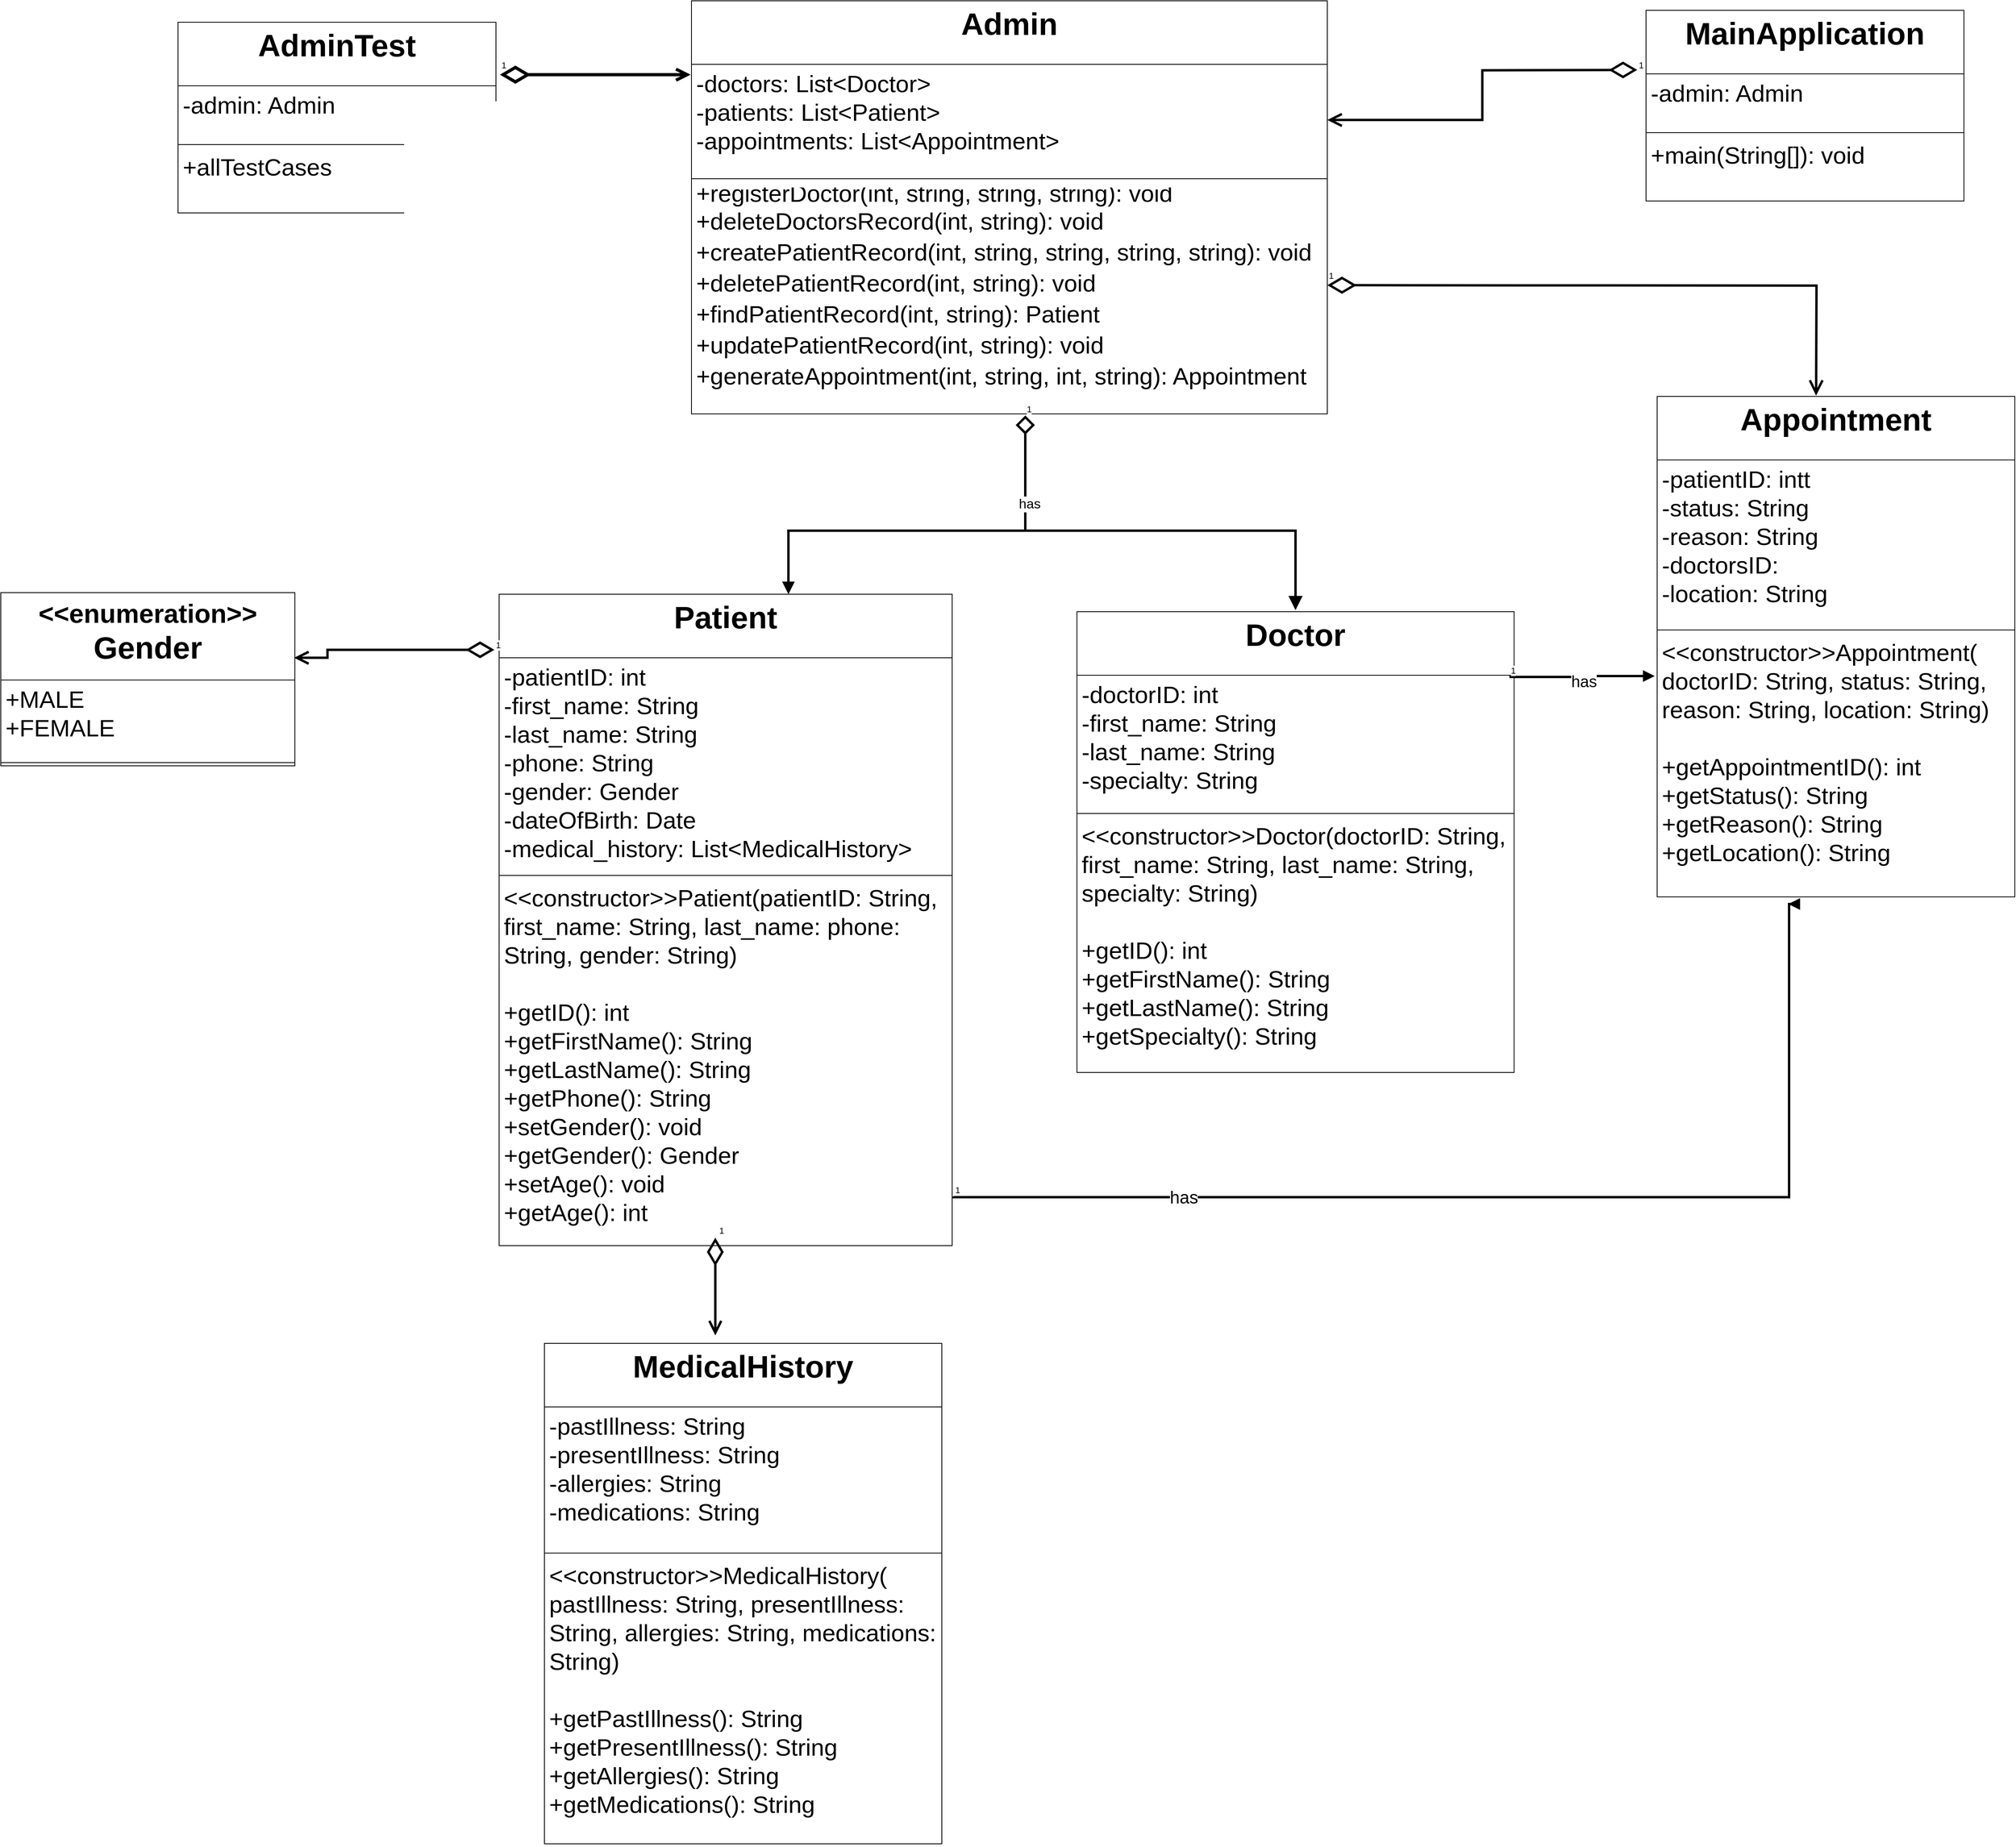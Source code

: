 <mxfile version="28.0.6">
  <diagram name="Page-1" id="J2zLXvxJhFB4ckLcYYrb">
    <mxGraphModel dx="2733" dy="1363" grid="1" gridSize="10" guides="1" tooltips="1" connect="1" arrows="1" fold="1" page="1" pageScale="1" pageWidth="3300" pageHeight="4681" math="0" shadow="0">
      <root>
        <mxCell id="0" />
        <mxCell id="1" parent="0" />
        <mxCell id="8I1eHJvkZhXGbgT1l1Rw-7" value="&lt;font style=&quot;font-size: 39px;&quot;&gt;Admin&lt;/font&gt;" style="swimlane;fontStyle=1;align=center;verticalAlign=top;childLayout=stackLayout;horizontal=1;startSize=80;horizontalStack=0;resizeParent=1;resizeParentMax=0;resizeLast=0;collapsible=1;marginBottom=0;whiteSpace=wrap;html=1;" parent="1" vertex="1">
          <mxGeometry x="970" y="83" width="800" height="520" as="geometry" />
        </mxCell>
        <mxCell id="8I1eHJvkZhXGbgT1l1Rw-8" value="&lt;font style=&quot;font-size: 30px;&quot;&gt;-doctors: List&amp;lt;Doctor&amp;gt;&lt;/font&gt;&lt;div&gt;&lt;font style=&quot;font-size: 30px;&quot;&gt;-patients: List&amp;lt;Patient&amp;gt;&lt;/font&gt;&lt;/div&gt;&lt;div&gt;&lt;font style=&quot;font-size: 30px;&quot;&gt;-appointments: List&amp;lt;Appointment&amp;gt;&lt;/font&gt;&lt;/div&gt;&lt;div&gt;&lt;br&gt;&lt;/div&gt;" style="text;strokeColor=none;fillColor=none;align=left;verticalAlign=top;spacingLeft=4;spacingRight=4;overflow=hidden;rotatable=0;points=[[0,0.5],[1,0.5]];portConstraint=eastwest;whiteSpace=wrap;html=1;" parent="8I1eHJvkZhXGbgT1l1Rw-7" vertex="1">
          <mxGeometry y="80" width="800" height="140" as="geometry" />
        </mxCell>
        <mxCell id="8I1eHJvkZhXGbgT1l1Rw-9" value="" style="line;strokeWidth=1;fillColor=none;align=left;verticalAlign=middle;spacingTop=-1;spacingLeft=3;spacingRight=3;rotatable=0;labelPosition=right;points=[];portConstraint=eastwest;strokeColor=inherit;" parent="8I1eHJvkZhXGbgT1l1Rw-7" vertex="1">
          <mxGeometry y="220" width="800" height="8" as="geometry" />
        </mxCell>
        <mxCell id="8I1eHJvkZhXGbgT1l1Rw-10" value="&lt;div style=&quot;line-height: 130%;&quot;&gt;&lt;span style=&quot;background-color: transparent; color: light-dark(rgb(0, 0, 0), rgb(255, 255, 255)); font-size: 30px;&quot;&gt;+registerDoctor(int, string, string, string): void&lt;/span&gt;&lt;/div&gt;&lt;div style=&quot;line-height: 130%;&quot;&gt;&lt;div&gt;&lt;span style=&quot;line-height: 130%; font-size: 30px;&quot;&gt;+deleteDoctorsRecord(int, string): void&lt;/span&gt;&lt;/div&gt;&lt;div&gt;&lt;span style=&quot;line-height: 130%; font-size: 30px;&quot;&gt;+createPatientRecord(int, string, string, string, string): void&lt;/span&gt;&lt;/div&gt;&lt;div&gt;&lt;span style=&quot;line-height: 130%; font-size: 30px;&quot;&gt;+deletePatientRecord(int, string): void&lt;/span&gt;&lt;/div&gt;&lt;div&gt;&lt;span style=&quot;line-height: 130%; font-size: 30px;&quot;&gt;+findPatientRecord(int, string): Patient&lt;/span&gt;&lt;/div&gt;&lt;div&gt;&lt;span style=&quot;line-height: 130%; font-size: 30px;&quot;&gt;+updatePatientRecord(int, string): void&lt;/span&gt;&lt;/div&gt;&lt;div&gt;&lt;span style=&quot;line-height: 130%; font-size: 30px;&quot;&gt;+generateAppointment(int, string, int, string): Appointment&lt;/span&gt;&lt;/div&gt;&lt;div&gt;&lt;/div&gt;&lt;/div&gt;" style="text;strokeColor=none;fillColor=none;align=left;verticalAlign=top;spacingLeft=4;spacingRight=4;overflow=hidden;rotatable=0;points=[[0,0.5],[1,0.5]];portConstraint=eastwest;whiteSpace=wrap;html=1;strokeWidth=6;perimeterSpacing=2;" parent="8I1eHJvkZhXGbgT1l1Rw-7" vertex="1">
          <mxGeometry y="228" width="800" height="292" as="geometry" />
        </mxCell>
        <mxCell id="8I1eHJvkZhXGbgT1l1Rw-15" value="&lt;font style=&quot;font-size: 39px;&quot;&gt;Patient&lt;/font&gt;" style="swimlane;fontStyle=1;align=center;verticalAlign=top;childLayout=stackLayout;horizontal=1;startSize=80;horizontalStack=0;resizeParent=1;resizeParentMax=0;resizeLast=0;collapsible=1;marginBottom=0;whiteSpace=wrap;html=1;" parent="1" vertex="1">
          <mxGeometry x="728" y="830" width="570" height="820" as="geometry" />
        </mxCell>
        <mxCell id="8I1eHJvkZhXGbgT1l1Rw-16" value="&lt;div&gt;&lt;span style=&quot;font-size: 30px;&quot;&gt;-patientID: int&lt;/span&gt;&lt;div&gt;&lt;span style=&quot;font-size: 30px;&quot;&gt;-first_name: String&lt;/span&gt;&lt;/div&gt;&lt;div&gt;&lt;span style=&quot;font-size: 30px;&quot;&gt;-last_name: String&lt;/span&gt;&lt;/div&gt;&lt;div&gt;&lt;span style=&quot;font-size: 30px;&quot;&gt;-phone: String&lt;/span&gt;&lt;/div&gt;&lt;/div&gt;&lt;span style=&quot;font-size: 30px;&quot;&gt;-gender: Gender&lt;/span&gt;&lt;div&gt;&lt;span style=&quot;font-size: 30px;&quot;&gt;-dateOfBirth: Date&lt;/span&gt;&lt;/div&gt;&lt;div&gt;&lt;span style=&quot;font-size: 30px;&quot;&gt;-medical_history: List&amp;lt;MedicalHistory&amp;gt;&lt;/span&gt;&lt;span style=&quot;font-size: 30px;&quot;&gt;&lt;/span&gt;&lt;/div&gt;" style="text;strokeColor=none;fillColor=none;align=left;verticalAlign=top;spacingLeft=4;spacingRight=4;overflow=hidden;rotatable=0;points=[[0,0.5],[1,0.5]];portConstraint=eastwest;whiteSpace=wrap;html=1;" parent="8I1eHJvkZhXGbgT1l1Rw-15" vertex="1">
          <mxGeometry y="80" width="570" height="270" as="geometry" />
        </mxCell>
        <mxCell id="8I1eHJvkZhXGbgT1l1Rw-17" value="" style="line;strokeWidth=1;fillColor=none;align=left;verticalAlign=middle;spacingTop=-1;spacingLeft=3;spacingRight=3;rotatable=0;labelPosition=right;points=[];portConstraint=eastwest;strokeColor=inherit;" parent="8I1eHJvkZhXGbgT1l1Rw-15" vertex="1">
          <mxGeometry y="350" width="570" height="8" as="geometry" />
        </mxCell>
        <mxCell id="8I1eHJvkZhXGbgT1l1Rw-18" value="&lt;div&gt;&lt;div&gt;&lt;div&gt;&lt;span style=&quot;font-size: 30px;&quot;&gt;&amp;lt;&amp;lt;constructor&amp;gt;&amp;gt;Patient(patientID: String, first_name: String, last_name: phone: String, gender: String)&lt;/span&gt;&lt;/div&gt;&lt;div&gt;&lt;span style=&quot;font-size: 30px;&quot;&gt;&lt;br&gt;&lt;/span&gt;&lt;/div&gt;&lt;div&gt;&lt;span style=&quot;font-size: 30px;&quot;&gt;+getID(): int&lt;/span&gt;&lt;div&gt;&lt;/div&gt;&lt;/div&gt;&lt;div&gt;&lt;span style=&quot;font-size: 30px;&quot;&gt;+getFirstName(): String&lt;/span&gt;&lt;/div&gt;&lt;/div&gt;&lt;div&gt;&lt;span style=&quot;font-size: 30px;&quot;&gt;+getLastName(): String&lt;/span&gt;&lt;/div&gt;&lt;div&gt;&lt;span style=&quot;font-size: 30px;&quot;&gt;+getPhone(): String&lt;/span&gt;&lt;/div&gt;&lt;/div&gt;&lt;div&gt;&lt;span style=&quot;font-size: 30px;&quot;&gt;+setGender(): void&lt;/span&gt;&lt;/div&gt;&lt;div&gt;&lt;span style=&quot;font-size: 30px;&quot;&gt;+getGender(): Gender&lt;/span&gt;&lt;/div&gt;&lt;div&gt;&lt;span style=&quot;font-size: 30px;&quot;&gt;+setAge(): void&lt;/span&gt;&lt;/div&gt;&lt;div&gt;&lt;span style=&quot;font-size: 30px;&quot;&gt;+getAge(): int&lt;/span&gt;&lt;/div&gt;&lt;div&gt;&lt;span style=&quot;font-size: 30px;&quot;&gt;&lt;br&gt;&lt;/span&gt;&lt;/div&gt;" style="text;strokeColor=none;fillColor=none;align=left;verticalAlign=top;spacingLeft=4;spacingRight=4;overflow=hidden;rotatable=0;points=[[0,0.5],[1,0.5]];portConstraint=eastwest;whiteSpace=wrap;html=1;" parent="8I1eHJvkZhXGbgT1l1Rw-15" vertex="1">
          <mxGeometry y="358" width="570" height="462" as="geometry" />
        </mxCell>
        <mxCell id="8I1eHJvkZhXGbgT1l1Rw-19" value="&lt;font style=&quot;font-size: 39px;&quot;&gt;Doctor&lt;/font&gt;" style="swimlane;fontStyle=1;align=center;verticalAlign=top;childLayout=stackLayout;horizontal=1;startSize=80;horizontalStack=0;resizeParent=1;resizeParentMax=0;resizeLast=0;collapsible=1;marginBottom=0;whiteSpace=wrap;html=1;" parent="1" vertex="1">
          <mxGeometry x="1455" y="852" width="550" height="580" as="geometry" />
        </mxCell>
        <mxCell id="8I1eHJvkZhXGbgT1l1Rw-20" value="&lt;div&gt;&lt;span style=&quot;font-size: 30px;&quot;&gt;-doctorID: int&lt;/span&gt;&lt;div&gt;&lt;span style=&quot;font-size: 30px;&quot;&gt;-first_name: String&lt;/span&gt;&lt;/div&gt;&lt;div&gt;&lt;span style=&quot;font-size: 30px;&quot;&gt;-last_name: String&lt;/span&gt;&lt;/div&gt;&lt;/div&gt;&lt;span style=&quot;font-size: 30px;&quot;&gt;-specialty: String&lt;/span&gt;" style="text;strokeColor=none;fillColor=none;align=left;verticalAlign=top;spacingLeft=4;spacingRight=4;overflow=hidden;rotatable=0;points=[[0,0.5],[1,0.5]];portConstraint=eastwest;whiteSpace=wrap;html=1;" parent="8I1eHJvkZhXGbgT1l1Rw-19" vertex="1">
          <mxGeometry y="80" width="550" height="170" as="geometry" />
        </mxCell>
        <mxCell id="8I1eHJvkZhXGbgT1l1Rw-21" value="" style="line;strokeWidth=1;fillColor=none;align=left;verticalAlign=middle;spacingTop=-1;spacingLeft=3;spacingRight=3;rotatable=0;labelPosition=right;points=[];portConstraint=eastwest;strokeColor=inherit;" parent="8I1eHJvkZhXGbgT1l1Rw-19" vertex="1">
          <mxGeometry y="250" width="550" height="8" as="geometry" />
        </mxCell>
        <mxCell id="8I1eHJvkZhXGbgT1l1Rw-22" value="&lt;div&gt;&lt;div&gt;&lt;div&gt;&lt;div&gt;&lt;span style=&quot;font-size: 30px;&quot;&gt;&amp;lt;&amp;lt;constructor&amp;gt;&amp;gt;Doctor(doctorID: String, first_name: String, last_name: String, specialty: String)&lt;/span&gt;&lt;/div&gt;&lt;/div&gt;&lt;div&gt;&lt;span style=&quot;font-size: 30px;&quot;&gt;&lt;br&gt;&lt;/span&gt;&lt;/div&gt;&lt;div&gt;&lt;span style=&quot;font-size: 30px;&quot;&gt;+getID(): int&lt;/span&gt;&lt;div&gt;&lt;/div&gt;&lt;/div&gt;&lt;div&gt;&lt;span style=&quot;font-size: 30px;&quot;&gt;+getFirstName(): String&lt;/span&gt;&lt;/div&gt;&lt;/div&gt;&lt;div&gt;&lt;span style=&quot;font-size: 30px;&quot;&gt;+getLastName(): String&lt;/span&gt;&lt;/div&gt;&lt;/div&gt;&lt;div&gt;&lt;span style=&quot;font-size: 30px;&quot;&gt;+getSpecialty(): String&lt;/span&gt;&lt;/div&gt;&lt;div&gt;&lt;br&gt;&lt;/div&gt;" style="text;strokeColor=none;fillColor=none;align=left;verticalAlign=top;spacingLeft=4;spacingRight=4;overflow=hidden;rotatable=0;points=[[0,0.5],[1,0.5]];portConstraint=eastwest;whiteSpace=wrap;html=1;" parent="8I1eHJvkZhXGbgT1l1Rw-19" vertex="1">
          <mxGeometry y="258" width="550" height="322" as="geometry" />
        </mxCell>
        <mxCell id="8I1eHJvkZhXGbgT1l1Rw-35" value="&lt;div&gt;&lt;span style=&quot;background-color: transparent; color: light-dark(rgb(0, 0, 0), rgb(255, 255, 255));&quot;&gt;&lt;font style=&quot;font-size: 33px;&quot;&gt;&amp;lt;&amp;lt;enumeration&amp;gt;&amp;gt;&lt;/font&gt;&lt;/span&gt;&lt;/div&gt;&lt;div&gt;&lt;font style=&quot;font-size: 39px;&quot;&gt;Gender&lt;/font&gt;&lt;/div&gt;" style="swimlane;fontStyle=1;align=center;verticalAlign=top;childLayout=stackLayout;horizontal=1;startSize=110;horizontalStack=0;resizeParent=1;resizeParentMax=0;resizeLast=0;collapsible=1;marginBottom=0;whiteSpace=wrap;html=1;" parent="1" vertex="1">
          <mxGeometry x="101" y="828" width="370" height="218" as="geometry" />
        </mxCell>
        <mxCell id="8I1eHJvkZhXGbgT1l1Rw-36" value="&lt;span style=&quot;font-size: 30px;&quot;&gt;+MALE&lt;/span&gt;&lt;div&gt;&lt;span style=&quot;font-size: 30px;&quot;&gt;+FEMALE&lt;/span&gt;&lt;/div&gt;" style="text;strokeColor=none;fillColor=none;align=left;verticalAlign=top;spacingLeft=4;spacingRight=4;overflow=hidden;rotatable=0;points=[[0,0.5],[1,0.5]];portConstraint=eastwest;whiteSpace=wrap;html=1;" parent="8I1eHJvkZhXGbgT1l1Rw-35" vertex="1">
          <mxGeometry y="110" width="370" height="100" as="geometry" />
        </mxCell>
        <mxCell id="8I1eHJvkZhXGbgT1l1Rw-37" value="" style="line;strokeWidth=1;fillColor=none;align=left;verticalAlign=middle;spacingTop=-1;spacingLeft=3;spacingRight=3;rotatable=0;labelPosition=right;points=[];portConstraint=eastwest;strokeColor=inherit;" parent="8I1eHJvkZhXGbgT1l1Rw-35" vertex="1">
          <mxGeometry y="210" width="370" height="8" as="geometry" />
        </mxCell>
        <mxCell id="8I1eHJvkZhXGbgT1l1Rw-42" value="&lt;font style=&quot;font-size: 39px;&quot;&gt;Appointment&lt;/font&gt;" style="swimlane;fontStyle=1;align=center;verticalAlign=top;childLayout=stackLayout;horizontal=1;startSize=80;horizontalStack=0;resizeParent=1;resizeParentMax=0;resizeLast=0;collapsible=1;marginBottom=0;whiteSpace=wrap;html=1;" parent="1" vertex="1">
          <mxGeometry x="2185" y="581" width="450" height="630" as="geometry" />
        </mxCell>
        <mxCell id="8I1eHJvkZhXGbgT1l1Rw-43" value="&lt;div&gt;&lt;span style=&quot;font-size: 30px;&quot;&gt;-patientID: int&lt;/span&gt;&lt;span style=&quot;font-size: 30px; background-color: transparent; color: light-dark(rgb(0, 0, 0), rgb(255, 255, 255));&quot;&gt;t&lt;/span&gt;&lt;/div&gt;&lt;div&gt;&lt;span style=&quot;font-size: 30px;&quot;&gt;-status: String&lt;br&gt;&lt;/span&gt;&lt;div&gt;&lt;span style=&quot;font-size: 30px;&quot;&gt;-reason: String&lt;/span&gt;&lt;/div&gt;&lt;/div&gt;&lt;div&gt;&lt;span style=&quot;font-size: 30px;&quot;&gt;-doctorsID:&amp;nbsp;&lt;/span&gt;&lt;/div&gt;&lt;div&gt;&lt;span style=&quot;font-size: 30px;&quot;&gt;-location: String&lt;/span&gt;&lt;/div&gt;" style="text;strokeColor=none;fillColor=none;align=left;verticalAlign=top;spacingLeft=4;spacingRight=4;overflow=hidden;rotatable=0;points=[[0,0.5],[1,0.5]];portConstraint=eastwest;whiteSpace=wrap;html=1;" parent="8I1eHJvkZhXGbgT1l1Rw-42" vertex="1">
          <mxGeometry y="80" width="450" height="210" as="geometry" />
        </mxCell>
        <mxCell id="8I1eHJvkZhXGbgT1l1Rw-44" value="" style="line;strokeWidth=1;fillColor=none;align=left;verticalAlign=middle;spacingTop=-1;spacingLeft=3;spacingRight=3;rotatable=0;labelPosition=right;points=[];portConstraint=eastwest;strokeColor=inherit;" parent="8I1eHJvkZhXGbgT1l1Rw-42" vertex="1">
          <mxGeometry y="290" width="450" height="8" as="geometry" />
        </mxCell>
        <mxCell id="8I1eHJvkZhXGbgT1l1Rw-45" value="&lt;div&gt;&lt;div&gt;&lt;div&gt;&lt;span style=&quot;font-size: 30px;&quot;&gt;&amp;lt;&amp;lt;constructor&amp;gt;&amp;gt;Appointment( doctorID: String, status: String, reason: String, location: String)&lt;/span&gt;&lt;span style=&quot;font-size: 30px;&quot;&gt;&lt;/span&gt;&lt;/div&gt;&lt;div&gt;&lt;span style=&quot;font-size: 30px;&quot;&gt;&lt;br&gt;&lt;/span&gt;&lt;/div&gt;&lt;div&gt;&lt;span style=&quot;font-size: 30px;&quot;&gt;+getAppointmentID(): int&lt;/span&gt;&lt;div&gt;&lt;/div&gt;&lt;/div&gt;&lt;div&gt;&lt;span style=&quot;font-size: 30px;&quot;&gt;+getStatus(): String&lt;/span&gt;&lt;/div&gt;&lt;/div&gt;&lt;div&gt;&lt;span style=&quot;font-size: 30px;&quot;&gt;+getReason(): String&lt;/span&gt;&lt;/div&gt;&lt;/div&gt;&lt;div&gt;&lt;span style=&quot;font-size: 30px;&quot;&gt;+getLocation(): String&lt;/span&gt;&lt;/div&gt;" style="text;strokeColor=none;fillColor=none;align=left;verticalAlign=top;spacingLeft=4;spacingRight=4;overflow=hidden;rotatable=0;points=[[0,0.5],[1,0.5]];portConstraint=eastwest;whiteSpace=wrap;html=1;" parent="8I1eHJvkZhXGbgT1l1Rw-42" vertex="1">
          <mxGeometry y="298" width="450" height="332" as="geometry" />
        </mxCell>
        <mxCell id="8I1eHJvkZhXGbgT1l1Rw-46" value="&lt;font style=&quot;font-size: 39px;&quot;&gt;MedicalHistory&lt;/font&gt;" style="swimlane;fontStyle=1;align=center;verticalAlign=top;childLayout=stackLayout;horizontal=1;startSize=80;horizontalStack=0;resizeParent=1;resizeParentMax=0;resizeLast=0;collapsible=1;marginBottom=0;whiteSpace=wrap;html=1;" parent="1" vertex="1">
          <mxGeometry x="785" y="1773" width="500" height="630" as="geometry" />
        </mxCell>
        <mxCell id="8I1eHJvkZhXGbgT1l1Rw-47" value="&lt;div&gt;&lt;span style=&quot;font-size: 30px;&quot;&gt;-pastIllness: String&lt;/span&gt;&lt;/div&gt;&lt;div&gt;&lt;span style=&quot;font-size: 30px;&quot;&gt;-presentIllness: String&lt;br&gt;&lt;/span&gt;&lt;div&gt;&lt;span style=&quot;font-size: 30px;&quot;&gt;-allergies: String&lt;/span&gt;&lt;/div&gt;&lt;/div&gt;&lt;div&gt;&lt;span style=&quot;font-size: 30px;&quot;&gt;-medications: String&lt;/span&gt;&lt;/div&gt;" style="text;strokeColor=none;fillColor=none;align=left;verticalAlign=top;spacingLeft=4;spacingRight=4;overflow=hidden;rotatable=0;points=[[0,0.5],[1,0.5]];portConstraint=eastwest;whiteSpace=wrap;html=1;" parent="8I1eHJvkZhXGbgT1l1Rw-46" vertex="1">
          <mxGeometry y="80" width="500" height="180" as="geometry" />
        </mxCell>
        <mxCell id="8I1eHJvkZhXGbgT1l1Rw-48" value="" style="line;strokeWidth=1;fillColor=none;align=left;verticalAlign=middle;spacingTop=-1;spacingLeft=3;spacingRight=3;rotatable=0;labelPosition=right;points=[];portConstraint=eastwest;strokeColor=inherit;" parent="8I1eHJvkZhXGbgT1l1Rw-46" vertex="1">
          <mxGeometry y="260" width="500" height="8" as="geometry" />
        </mxCell>
        <mxCell id="8I1eHJvkZhXGbgT1l1Rw-49" value="&lt;div&gt;&lt;div&gt;&lt;div&gt;&lt;div&gt;&lt;span style=&quot;font-size: 30px;&quot;&gt;&amp;lt;&amp;lt;constructor&amp;gt;&amp;gt;MedicalHistory( pastIllness: String, presentIllness: String, allergies: String, medications: String)&lt;/span&gt;&lt;span style=&quot;font-size: 30px;&quot;&gt;&lt;/span&gt;&lt;/div&gt;&lt;/div&gt;&lt;div&gt;&lt;span style=&quot;font-size: 30px;&quot;&gt;&lt;br&gt;&lt;/span&gt;&lt;/div&gt;&lt;div&gt;&lt;span style=&quot;font-size: 30px;&quot;&gt;+getPastIllness(): String&lt;/span&gt;&lt;div&gt;&lt;/div&gt;&lt;/div&gt;&lt;div&gt;&lt;span style=&quot;font-size: 30px;&quot;&gt;+getPresentIllness(): String&lt;/span&gt;&lt;/div&gt;&lt;/div&gt;&lt;div&gt;&lt;span style=&quot;font-size: 30px;&quot;&gt;+getAllergies(): String&lt;/span&gt;&lt;/div&gt;&lt;/div&gt;&lt;div&gt;&lt;span style=&quot;font-size: 30px;&quot;&gt;+getMedications(): String&lt;/span&gt;&lt;/div&gt;" style="text;strokeColor=none;fillColor=none;align=left;verticalAlign=top;spacingLeft=4;spacingRight=4;overflow=hidden;rotatable=0;points=[[0,0.5],[1,0.5]];portConstraint=eastwest;whiteSpace=wrap;html=1;" parent="8I1eHJvkZhXGbgT1l1Rw-46" vertex="1">
          <mxGeometry y="268" width="500" height="362" as="geometry" />
        </mxCell>
        <mxCell id="8I1eHJvkZhXGbgT1l1Rw-50" value="&lt;font style=&quot;font-size: 39px;&quot;&gt;AdminTest&lt;/font&gt;" style="swimlane;fontStyle=1;align=center;verticalAlign=top;childLayout=stackLayout;horizontal=1;startSize=80;horizontalStack=0;resizeParent=1;resizeParentMax=0;resizeLast=0;collapsible=1;marginBottom=0;whiteSpace=wrap;html=1;" parent="1" vertex="1">
          <mxGeometry x="324" y="110" width="400" height="240" as="geometry" />
        </mxCell>
        <mxCell id="8I1eHJvkZhXGbgT1l1Rw-51" value="&lt;div&gt;&lt;span style=&quot;font-size: 30px;&quot;&gt;-admin: Admin&lt;/span&gt;&lt;/div&gt;" style="text;strokeColor=none;fillColor=none;align=left;verticalAlign=top;spacingLeft=4;spacingRight=4;overflow=hidden;rotatable=0;points=[[0,0.5],[1,0.5]];portConstraint=eastwest;whiteSpace=wrap;html=1;" parent="8I1eHJvkZhXGbgT1l1Rw-50" vertex="1">
          <mxGeometry y="80" width="400" height="70" as="geometry" />
        </mxCell>
        <mxCell id="8I1eHJvkZhXGbgT1l1Rw-52" value="" style="line;strokeWidth=1;fillColor=none;align=left;verticalAlign=middle;spacingTop=-1;spacingLeft=3;spacingRight=3;rotatable=0;labelPosition=right;points=[];portConstraint=eastwest;strokeColor=inherit;" parent="8I1eHJvkZhXGbgT1l1Rw-50" vertex="1">
          <mxGeometry y="150" width="400" height="8" as="geometry" />
        </mxCell>
        <mxCell id="8I1eHJvkZhXGbgT1l1Rw-53" value="&lt;div&gt;&lt;div&gt;&lt;div&gt;&lt;span style=&quot;font-size: 30px;&quot;&gt;+allTestCases&lt;/span&gt;&lt;/div&gt;&lt;/div&gt;&lt;/div&gt;" style="text;strokeColor=none;fillColor=none;align=left;verticalAlign=top;spacingLeft=4;spacingRight=4;overflow=hidden;rotatable=0;points=[[0,0.5],[1,0.5]];portConstraint=eastwest;whiteSpace=wrap;html=1;" parent="8I1eHJvkZhXGbgT1l1Rw-50" vertex="1">
          <mxGeometry y="158" width="400" height="82" as="geometry" />
        </mxCell>
        <mxCell id="8I1eHJvkZhXGbgT1l1Rw-67" value="&lt;font style=&quot;font-size: 39px;&quot;&gt;MainApplication&lt;/font&gt;" style="swimlane;fontStyle=1;align=center;verticalAlign=top;childLayout=stackLayout;horizontal=1;startSize=80;horizontalStack=0;resizeParent=1;resizeParentMax=0;resizeLast=0;collapsible=1;marginBottom=0;whiteSpace=wrap;html=1;" parent="1" vertex="1">
          <mxGeometry x="2171" y="95" width="400" height="240" as="geometry" />
        </mxCell>
        <mxCell id="8I1eHJvkZhXGbgT1l1Rw-68" value="&lt;div&gt;&lt;span style=&quot;font-size: 30px;&quot;&gt;-admin: Admin&lt;/span&gt;&lt;/div&gt;" style="text;strokeColor=none;fillColor=none;align=left;verticalAlign=top;spacingLeft=4;spacingRight=4;overflow=hidden;rotatable=0;points=[[0,0.5],[1,0.5]];portConstraint=eastwest;whiteSpace=wrap;html=1;" parent="8I1eHJvkZhXGbgT1l1Rw-67" vertex="1">
          <mxGeometry y="80" width="400" height="70" as="geometry" />
        </mxCell>
        <mxCell id="8I1eHJvkZhXGbgT1l1Rw-69" value="" style="line;strokeWidth=1;fillColor=none;align=left;verticalAlign=middle;spacingTop=-1;spacingLeft=3;spacingRight=3;rotatable=0;labelPosition=right;points=[];portConstraint=eastwest;strokeColor=inherit;" parent="8I1eHJvkZhXGbgT1l1Rw-67" vertex="1">
          <mxGeometry y="150" width="400" height="8" as="geometry" />
        </mxCell>
        <mxCell id="8I1eHJvkZhXGbgT1l1Rw-70" value="&lt;span style=&quot;font-size: 30px;&quot;&gt;+main(String[]): void&lt;/span&gt;" style="text;strokeColor=none;fillColor=none;align=left;verticalAlign=top;spacingLeft=4;spacingRight=4;overflow=hidden;rotatable=0;points=[[0,0.5],[1,0.5]];portConstraint=eastwest;whiteSpace=wrap;html=1;" parent="8I1eHJvkZhXGbgT1l1Rw-67" vertex="1">
          <mxGeometry y="158" width="400" height="82" as="geometry" />
        </mxCell>
        <mxCell id="8I1eHJvkZhXGbgT1l1Rw-71" value="1" style="endArrow=open;html=1;endSize=12;startArrow=diamondThin;startSize=27;startFill=0;edgeStyle=orthogonalEdgeStyle;align=left;verticalAlign=bottom;rounded=0;strokeWidth=3;sourcePerimeterSpacing=7;" parent="1" target="8I1eHJvkZhXGbgT1l1Rw-8" edge="1">
          <mxGeometry x="-1" y="3" relative="1" as="geometry">
            <mxPoint x="2160" y="170" as="sourcePoint" />
            <mxPoint x="1860" y="80" as="targetPoint" />
          </mxGeometry>
        </mxCell>
        <mxCell id="8I1eHJvkZhXGbgT1l1Rw-72" value="1" style="endArrow=open;html=1;endSize=10;startArrow=diamondThin;startSize=27;startFill=0;edgeStyle=orthogonalEdgeStyle;align=left;verticalAlign=bottom;rounded=0;strokeWidth=4;sourcePerimeterSpacing=3;" parent="1" edge="1">
          <mxGeometry x="-1" y="3" relative="1" as="geometry">
            <mxPoint x="729" y="176" as="sourcePoint" />
            <mxPoint x="969" y="176" as="targetPoint" />
          </mxGeometry>
        </mxCell>
        <mxCell id="8I1eHJvkZhXGbgT1l1Rw-74" value="1" style="endArrow=open;html=1;endSize=13;startArrow=diamondThin;startSize=28;startFill=0;edgeStyle=orthogonalEdgeStyle;align=left;verticalAlign=bottom;rounded=0;strokeWidth=3;sourcePerimeterSpacing=4;" parent="1" edge="1">
          <mxGeometry x="-1" y="3" relative="1" as="geometry">
            <mxPoint x="1770" y="441" as="sourcePoint" />
            <mxPoint x="2385" y="580" as="targetPoint" />
          </mxGeometry>
        </mxCell>
        <mxCell id="8I1eHJvkZhXGbgT1l1Rw-76" value="&lt;font style=&quot;font-size: 22px;&quot;&gt;has&lt;/font&gt;" style="endArrow=block;endFill=1;html=1;edgeStyle=orthogonalEdgeStyle;align=left;verticalAlign=top;rounded=0;endSize=7;strokeWidth=3;targetPerimeterSpacing=0;startSize=0;" parent="1" edge="1">
          <mxGeometry x="-0.619" y="19" relative="1" as="geometry">
            <mxPoint x="1300" y="1588" as="sourcePoint" />
            <mxPoint x="2350" y="1220" as="targetPoint" />
            <Array as="points">
              <mxPoint x="2351" y="1589" />
            </Array>
            <mxPoint as="offset" />
          </mxGeometry>
        </mxCell>
        <mxCell id="8I1eHJvkZhXGbgT1l1Rw-77" value="1" style="edgeLabel;resizable=0;html=1;align=left;verticalAlign=bottom;" parent="8I1eHJvkZhXGbgT1l1Rw-76" connectable="0" vertex="1">
          <mxGeometry x="-1" relative="1" as="geometry" />
        </mxCell>
        <mxCell id="8I1eHJvkZhXGbgT1l1Rw-78" value="&lt;font style=&quot;font-size: 20px;&quot;&gt;has&lt;/font&gt;" style="endArrow=block;endFill=1;html=1;edgeStyle=orthogonalEdgeStyle;align=left;verticalAlign=top;rounded=0;strokeWidth=3;endSize=7;exitX=1.004;exitY=0.01;exitDx=0;exitDy=0;exitPerimeter=0;" parent="1" edge="1">
          <mxGeometry x="-0.175" y="13" relative="1" as="geometry">
            <mxPoint x="1999.04" y="934.1" as="sourcePoint" />
            <mxPoint x="2182" y="933" as="targetPoint" />
            <Array as="points">
              <mxPoint x="2107" y="934" />
            </Array>
            <mxPoint as="offset" />
          </mxGeometry>
        </mxCell>
        <mxCell id="8I1eHJvkZhXGbgT1l1Rw-79" value="1" style="edgeLabel;resizable=0;html=1;align=left;verticalAlign=bottom;" parent="8I1eHJvkZhXGbgT1l1Rw-78" connectable="0" vertex="1">
          <mxGeometry x="-1" relative="1" as="geometry" />
        </mxCell>
        <mxCell id="8I1eHJvkZhXGbgT1l1Rw-82" value="&lt;font style=&quot;font-size: 17px;&quot;&gt;has&lt;/font&gt;" style="endArrow=block;endFill=1;html=1;edgeStyle=orthogonalEdgeStyle;align=left;verticalAlign=top;rounded=0;endSize=10;strokeWidth=3;startArrow=diamond;startFill=0;startSize=17;" parent="1" source="8I1eHJvkZhXGbgT1l1Rw-10" edge="1">
          <mxGeometry x="-0.675" y="-10" relative="1" as="geometry">
            <mxPoint x="1390" y="650" as="sourcePoint" />
            <mxPoint x="1730" y="850" as="targetPoint" />
            <Array as="points">
              <mxPoint x="1390" y="750" />
              <mxPoint x="1730" y="750" />
            </Array>
            <mxPoint as="offset" />
          </mxGeometry>
        </mxCell>
        <mxCell id="8I1eHJvkZhXGbgT1l1Rw-83" value="1" style="edgeLabel;resizable=0;html=1;align=left;verticalAlign=bottom;" parent="8I1eHJvkZhXGbgT1l1Rw-82" connectable="0" vertex="1">
          <mxGeometry x="-1" relative="1" as="geometry" />
        </mxCell>
        <mxCell id="8I1eHJvkZhXGbgT1l1Rw-84" value="" style="html=1;verticalAlign=bottom;endArrow=block;curved=0;rounded=0;endSize=8;strokeWidth=3;" parent="1" edge="1">
          <mxGeometry width="80" relative="1" as="geometry">
            <mxPoint x="1392" y="750" as="sourcePoint" />
            <mxPoint x="1092" y="830" as="targetPoint" />
            <Array as="points">
              <mxPoint x="1240" y="750" />
              <mxPoint x="1092" y="750" />
            </Array>
          </mxGeometry>
        </mxCell>
        <mxCell id="PkIJ9_Hn9XvYvql_h653-1" value="1" style="endArrow=open;html=1;endSize=12;startArrow=diamondThin;startSize=27;startFill=0;edgeStyle=orthogonalEdgeStyle;align=left;verticalAlign=bottom;rounded=0;strokeWidth=3;sourcePerimeterSpacing=7;" parent="1" edge="1">
          <mxGeometry x="-1" y="3" relative="1" as="geometry">
            <mxPoint x="722" y="900" as="sourcePoint" />
            <mxPoint x="470" y="910" as="targetPoint" />
            <Array as="points">
              <mxPoint x="512" y="900" />
              <mxPoint x="512" y="910" />
            </Array>
          </mxGeometry>
        </mxCell>
        <mxCell id="PkIJ9_Hn9XvYvql_h653-2" value="1" style="endArrow=open;html=1;endSize=12;startArrow=diamondThin;startSize=27;startFill=0;edgeStyle=orthogonalEdgeStyle;align=left;verticalAlign=bottom;rounded=0;strokeWidth=3;sourcePerimeterSpacing=7;" parent="1" edge="1">
          <mxGeometry x="-1" y="3" relative="1" as="geometry">
            <mxPoint x="1000" y="1640" as="sourcePoint" />
            <mxPoint x="1000" y="1763" as="targetPoint" />
          </mxGeometry>
        </mxCell>
      </root>
    </mxGraphModel>
  </diagram>
</mxfile>
